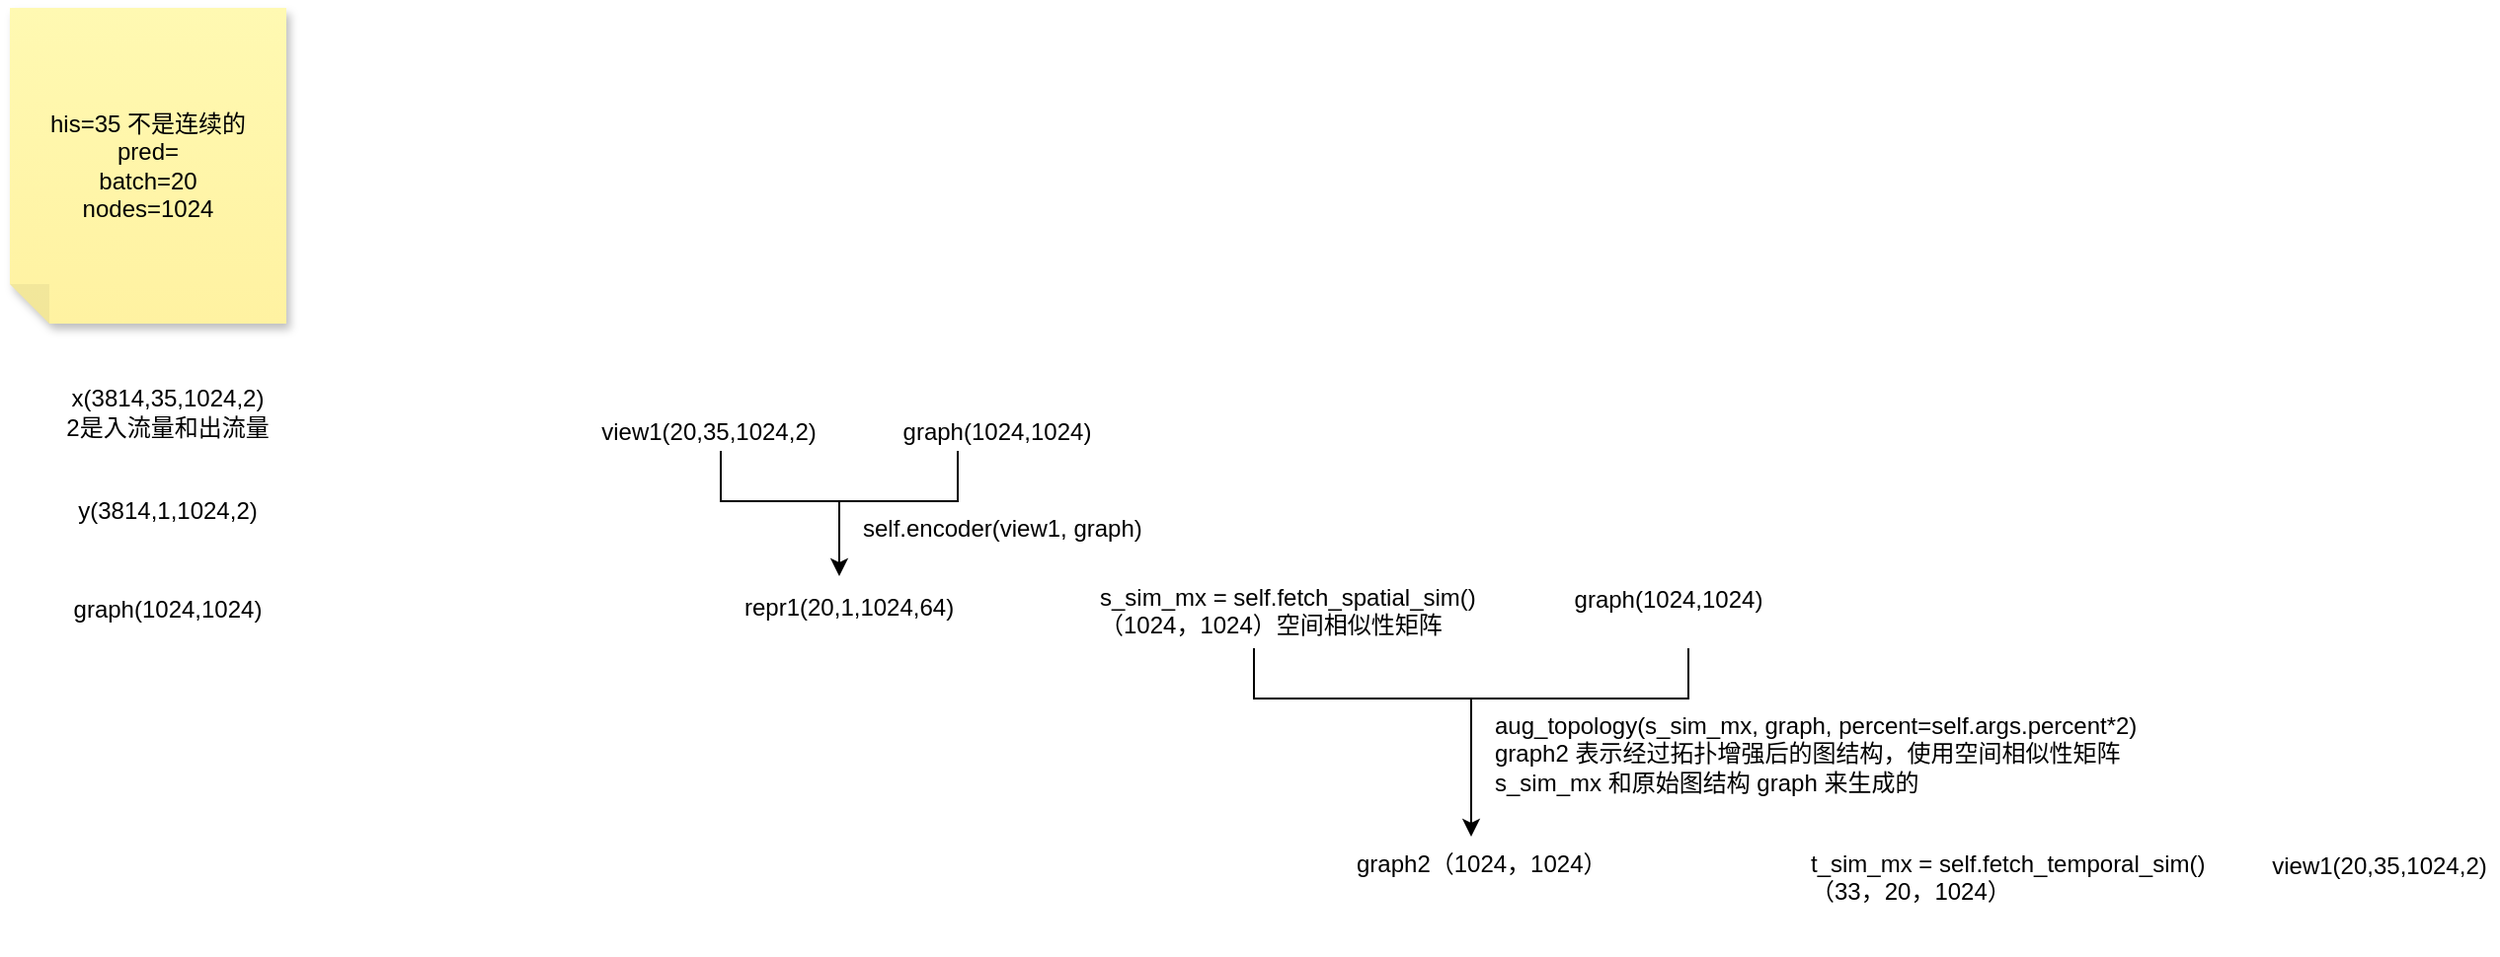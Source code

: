 <mxfile version="24.6.5" type="github">
  <diagram name="第 1 页" id="P28lDwWULhQPTfgYWZut">
    <mxGraphModel dx="710" dy="1479" grid="1" gridSize="10" guides="1" tooltips="1" connect="1" arrows="1" fold="1" page="1" pageScale="1" pageWidth="827" pageHeight="1169" math="0" shadow="0">
      <root>
        <mxCell id="0" />
        <mxCell id="1" parent="0" />
        <mxCell id="AWZAqQgQGWzGxksC17hS-1" value="x(3814,35,1024,2)&lt;div&gt;2是入流量和出流量&lt;/div&gt;" style="text;strokeColor=none;align=center;fillColor=none;html=1;verticalAlign=middle;whiteSpace=wrap;rounded=0;" vertex="1" parent="1">
          <mxGeometry x="140" y="30" width="120" height="50" as="geometry" />
        </mxCell>
        <mxCell id="AWZAqQgQGWzGxksC17hS-2" value="y(3814,1,1024,2)" style="text;strokeColor=none;align=center;fillColor=none;html=1;verticalAlign=middle;whiteSpace=wrap;rounded=0;" vertex="1" parent="1">
          <mxGeometry x="140" y="90" width="120" height="30" as="geometry" />
        </mxCell>
        <mxCell id="AWZAqQgQGWzGxksC17hS-3" value="his=35 不是连续的&lt;div&gt;pred=&lt;/div&gt;&lt;div&gt;batch=20&lt;/div&gt;&lt;div&gt;nodes=1024&lt;/div&gt;" style="shape=note;whiteSpace=wrap;html=1;backgroundOutline=1;fontColor=#000000;darkOpacity=0.05;fillColor=#FFF9B2;strokeColor=none;fillStyle=solid;direction=west;gradientDirection=north;gradientColor=#FFF2A1;shadow=1;size=20;pointerEvents=1;" vertex="1" parent="1">
          <mxGeometry x="120" y="-150" width="140" height="160" as="geometry" />
        </mxCell>
        <mxCell id="AWZAqQgQGWzGxksC17hS-4" value="graph(1024,1024)" style="text;strokeColor=none;align=center;fillColor=none;html=1;verticalAlign=middle;whiteSpace=wrap;rounded=0;" vertex="1" parent="1">
          <mxGeometry x="140" y="140" width="120" height="30" as="geometry" />
        </mxCell>
        <mxCell id="AWZAqQgQGWzGxksC17hS-5" value="view1(20,35,1024,2)" style="text;strokeColor=none;align=center;fillColor=none;html=1;verticalAlign=middle;whiteSpace=wrap;rounded=0;" vertex="1" parent="1">
          <mxGeometry x="414" y="50" width="120" height="30" as="geometry" />
        </mxCell>
        <mxCell id="AWZAqQgQGWzGxksC17hS-6" value="graph(1024,1024)" style="text;strokeColor=none;align=center;fillColor=none;html=1;verticalAlign=middle;whiteSpace=wrap;rounded=0;" vertex="1" parent="1">
          <mxGeometry x="560" y="50" width="120" height="30" as="geometry" />
        </mxCell>
        <mxCell id="AWZAqQgQGWzGxksC17hS-11" style="edgeStyle=orthogonalEdgeStyle;rounded=0;orthogonalLoop=1;jettySize=auto;html=1;" edge="1" parent="1" source="AWZAqQgQGWzGxksC17hS-7">
          <mxGeometry relative="1" as="geometry">
            <mxPoint x="540" y="138" as="targetPoint" />
          </mxGeometry>
        </mxCell>
        <mxCell id="AWZAqQgQGWzGxksC17hS-7" value="" style="shape=partialRectangle;whiteSpace=wrap;html=1;bottom=1;right=1;left=1;top=0;fillColor=none;routingCenterX=-0.5;" vertex="1" parent="1">
          <mxGeometry x="480" y="75" width="120" height="25" as="geometry" />
        </mxCell>
        <mxCell id="AWZAqQgQGWzGxksC17hS-12" value="self.encoder(view1, graph)" style="text;whiteSpace=wrap;html=1;" vertex="1" parent="1">
          <mxGeometry x="550" y="100" width="170" height="40" as="geometry" />
        </mxCell>
        <mxCell id="AWZAqQgQGWzGxksC17hS-13" value="repr1(20,1,1024,64)" style="text;whiteSpace=wrap;html=1;" vertex="1" parent="1">
          <mxGeometry x="490" y="140" width="120" height="40" as="geometry" />
        </mxCell>
        <mxCell id="AWZAqQgQGWzGxksC17hS-14" value="s_sim_mx = self.fetch_spatial_sim()&lt;div&gt;（1024，1024）空间相似性矩阵&lt;/div&gt;" style="text;whiteSpace=wrap;html=1;" vertex="1" parent="1">
          <mxGeometry x="670" y="135" width="220" height="40" as="geometry" />
        </mxCell>
        <mxCell id="AWZAqQgQGWzGxksC17hS-15" value="graph(1024,1024)" style="text;strokeColor=none;align=center;fillColor=none;html=1;verticalAlign=middle;whiteSpace=wrap;rounded=0;" vertex="1" parent="1">
          <mxGeometry x="900" y="135" width="120" height="30" as="geometry" />
        </mxCell>
        <mxCell id="AWZAqQgQGWzGxksC17hS-17" style="edgeStyle=orthogonalEdgeStyle;rounded=0;orthogonalLoop=1;jettySize=auto;html=1;" edge="1" parent="1" source="AWZAqQgQGWzGxksC17hS-16">
          <mxGeometry relative="1" as="geometry">
            <mxPoint x="860" y="270" as="targetPoint" />
          </mxGeometry>
        </mxCell>
        <mxCell id="AWZAqQgQGWzGxksC17hS-16" value="" style="shape=partialRectangle;whiteSpace=wrap;html=1;bottom=1;right=1;left=1;top=0;fillColor=none;routingCenterX=-0.5;" vertex="1" parent="1">
          <mxGeometry x="750" y="175" width="220" height="25" as="geometry" />
        </mxCell>
        <UserObject label="aug_topology(s_sim_mx, graph, percent=self.args.percent*2)&lt;div&gt;graph2 表示经过拓扑增强后的图结构，使用空间相似性矩阵 s_sim_mx 和原始图结构 graph 来生成的&lt;br&gt;&lt;/div&gt;" id="AWZAqQgQGWzGxksC17hS-18">
          <mxCell style="text;whiteSpace=wrap;html=1;" vertex="1" parent="1">
            <mxGeometry x="870" y="200" width="360" height="70" as="geometry" />
          </mxCell>
        </UserObject>
        <mxCell id="AWZAqQgQGWzGxksC17hS-19" value="graph2（1024，1024）" style="text;whiteSpace=wrap;html=1;" vertex="1" parent="1">
          <mxGeometry x="800" y="270" width="140" height="30" as="geometry" />
        </mxCell>
        <mxCell id="AWZAqQgQGWzGxksC17hS-20" value="t_sim_mx = self.fetch_temporal_sim()&lt;div&gt;（33，20，1024）&lt;/div&gt;" style="text;whiteSpace=wrap;html=1;" vertex="1" parent="1">
          <mxGeometry x="1030" y="270" width="230" height="60" as="geometry" />
        </mxCell>
        <mxCell id="AWZAqQgQGWzGxksC17hS-21" value="view1(20,35,1024,2)" style="text;strokeColor=none;align=center;fillColor=none;html=1;verticalAlign=middle;whiteSpace=wrap;rounded=0;" vertex="1" parent="1">
          <mxGeometry x="1260" y="270" width="120" height="30" as="geometry" />
        </mxCell>
      </root>
    </mxGraphModel>
  </diagram>
</mxfile>
